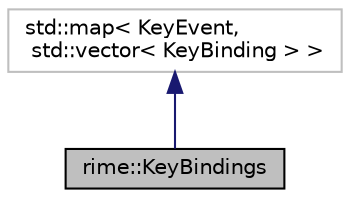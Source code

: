 digraph "rime::KeyBindings"
{
  edge [fontname="Helvetica",fontsize="10",labelfontname="Helvetica",labelfontsize="10"];
  node [fontname="Helvetica",fontsize="10",shape=record];
  Node1 [label="rime::KeyBindings",height=0.2,width=0.4,color="black", fillcolor="grey75", style="filled" fontcolor="black"];
  Node2 -> Node1 [dir="back",color="midnightblue",fontsize="10",style="solid",fontname="Helvetica"];
  Node2 [label="std::map\< KeyEvent,\l std::vector\< KeyBinding \> \>",height=0.2,width=0.4,color="grey75", fillcolor="white", style="filled",tooltip="STL class. "];
}
